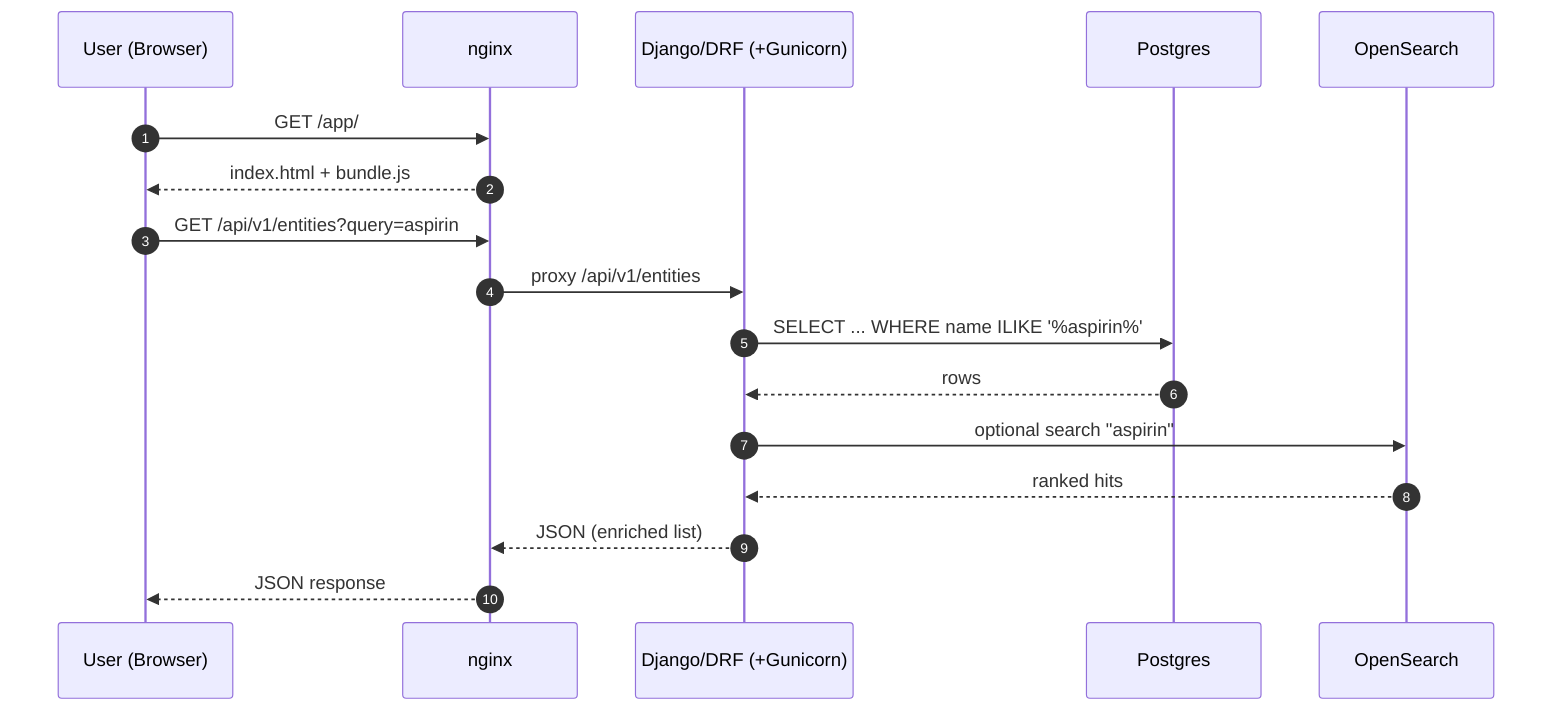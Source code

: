 sequenceDiagram
  autonumber
  participant U as User (Browser)
  participant X as nginx
  participant A as Django/DRF (+Gunicorn)
  participant P as Postgres
  participant O as OpenSearch

  U->>X: GET /app/
  X-->>U: index.html + bundle.js
  U->>X: GET /api/v1/entities?query=aspirin
  X->>A: proxy /api/v1/entities
  A->>P: SELECT ... WHERE name ILIKE '%aspirin%'
  P-->>A: rows
  A->>O: optional search "aspirin"
  O-->>A: ranked hits
  A-->>X: JSON (enriched list)
  X-->>U: JSON response